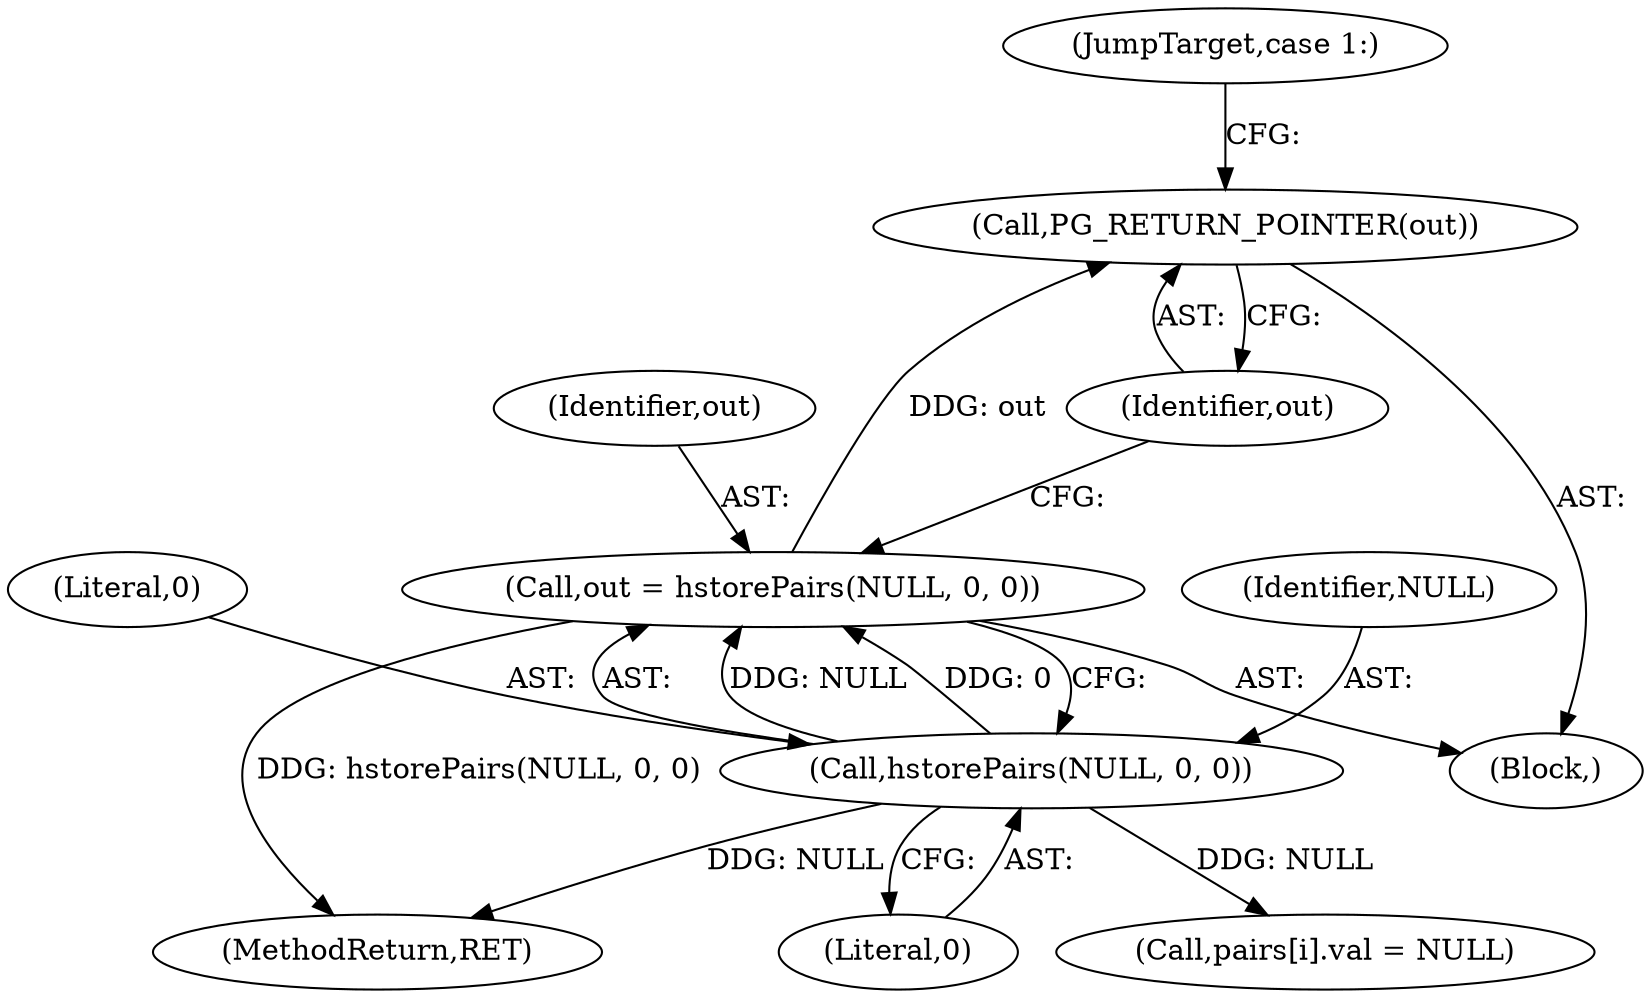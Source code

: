 digraph "0_postgres_31400a673325147e1205326008e32135a78b4d8a@pointer" {
"1000137" [label="(Call,PG_RETURN_POINTER(out))"];
"1000131" [label="(Call,out = hstorePairs(NULL, 0, 0))"];
"1000133" [label="(Call,hstorePairs(NULL, 0, 0))"];
"1000135" [label="(Literal,0)"];
"1000395" [label="(MethodReturn,RET)"];
"1000269" [label="(Call,pairs[i].val = NULL)"];
"1000139" [label="(JumpTarget,case 1:)"];
"1000131" [label="(Call,out = hstorePairs(NULL, 0, 0))"];
"1000138" [label="(Identifier,out)"];
"1000133" [label="(Call,hstorePairs(NULL, 0, 0))"];
"1000136" [label="(Literal,0)"];
"1000129" [label="(Block,)"];
"1000137" [label="(Call,PG_RETURN_POINTER(out))"];
"1000134" [label="(Identifier,NULL)"];
"1000132" [label="(Identifier,out)"];
"1000137" -> "1000129"  [label="AST: "];
"1000137" -> "1000138"  [label="CFG: "];
"1000138" -> "1000137"  [label="AST: "];
"1000139" -> "1000137"  [label="CFG: "];
"1000131" -> "1000137"  [label="DDG: out"];
"1000131" -> "1000129"  [label="AST: "];
"1000131" -> "1000133"  [label="CFG: "];
"1000132" -> "1000131"  [label="AST: "];
"1000133" -> "1000131"  [label="AST: "];
"1000138" -> "1000131"  [label="CFG: "];
"1000131" -> "1000395"  [label="DDG: hstorePairs(NULL, 0, 0)"];
"1000133" -> "1000131"  [label="DDG: NULL"];
"1000133" -> "1000131"  [label="DDG: 0"];
"1000133" -> "1000136"  [label="CFG: "];
"1000134" -> "1000133"  [label="AST: "];
"1000135" -> "1000133"  [label="AST: "];
"1000136" -> "1000133"  [label="AST: "];
"1000133" -> "1000395"  [label="DDG: NULL"];
"1000133" -> "1000269"  [label="DDG: NULL"];
}
